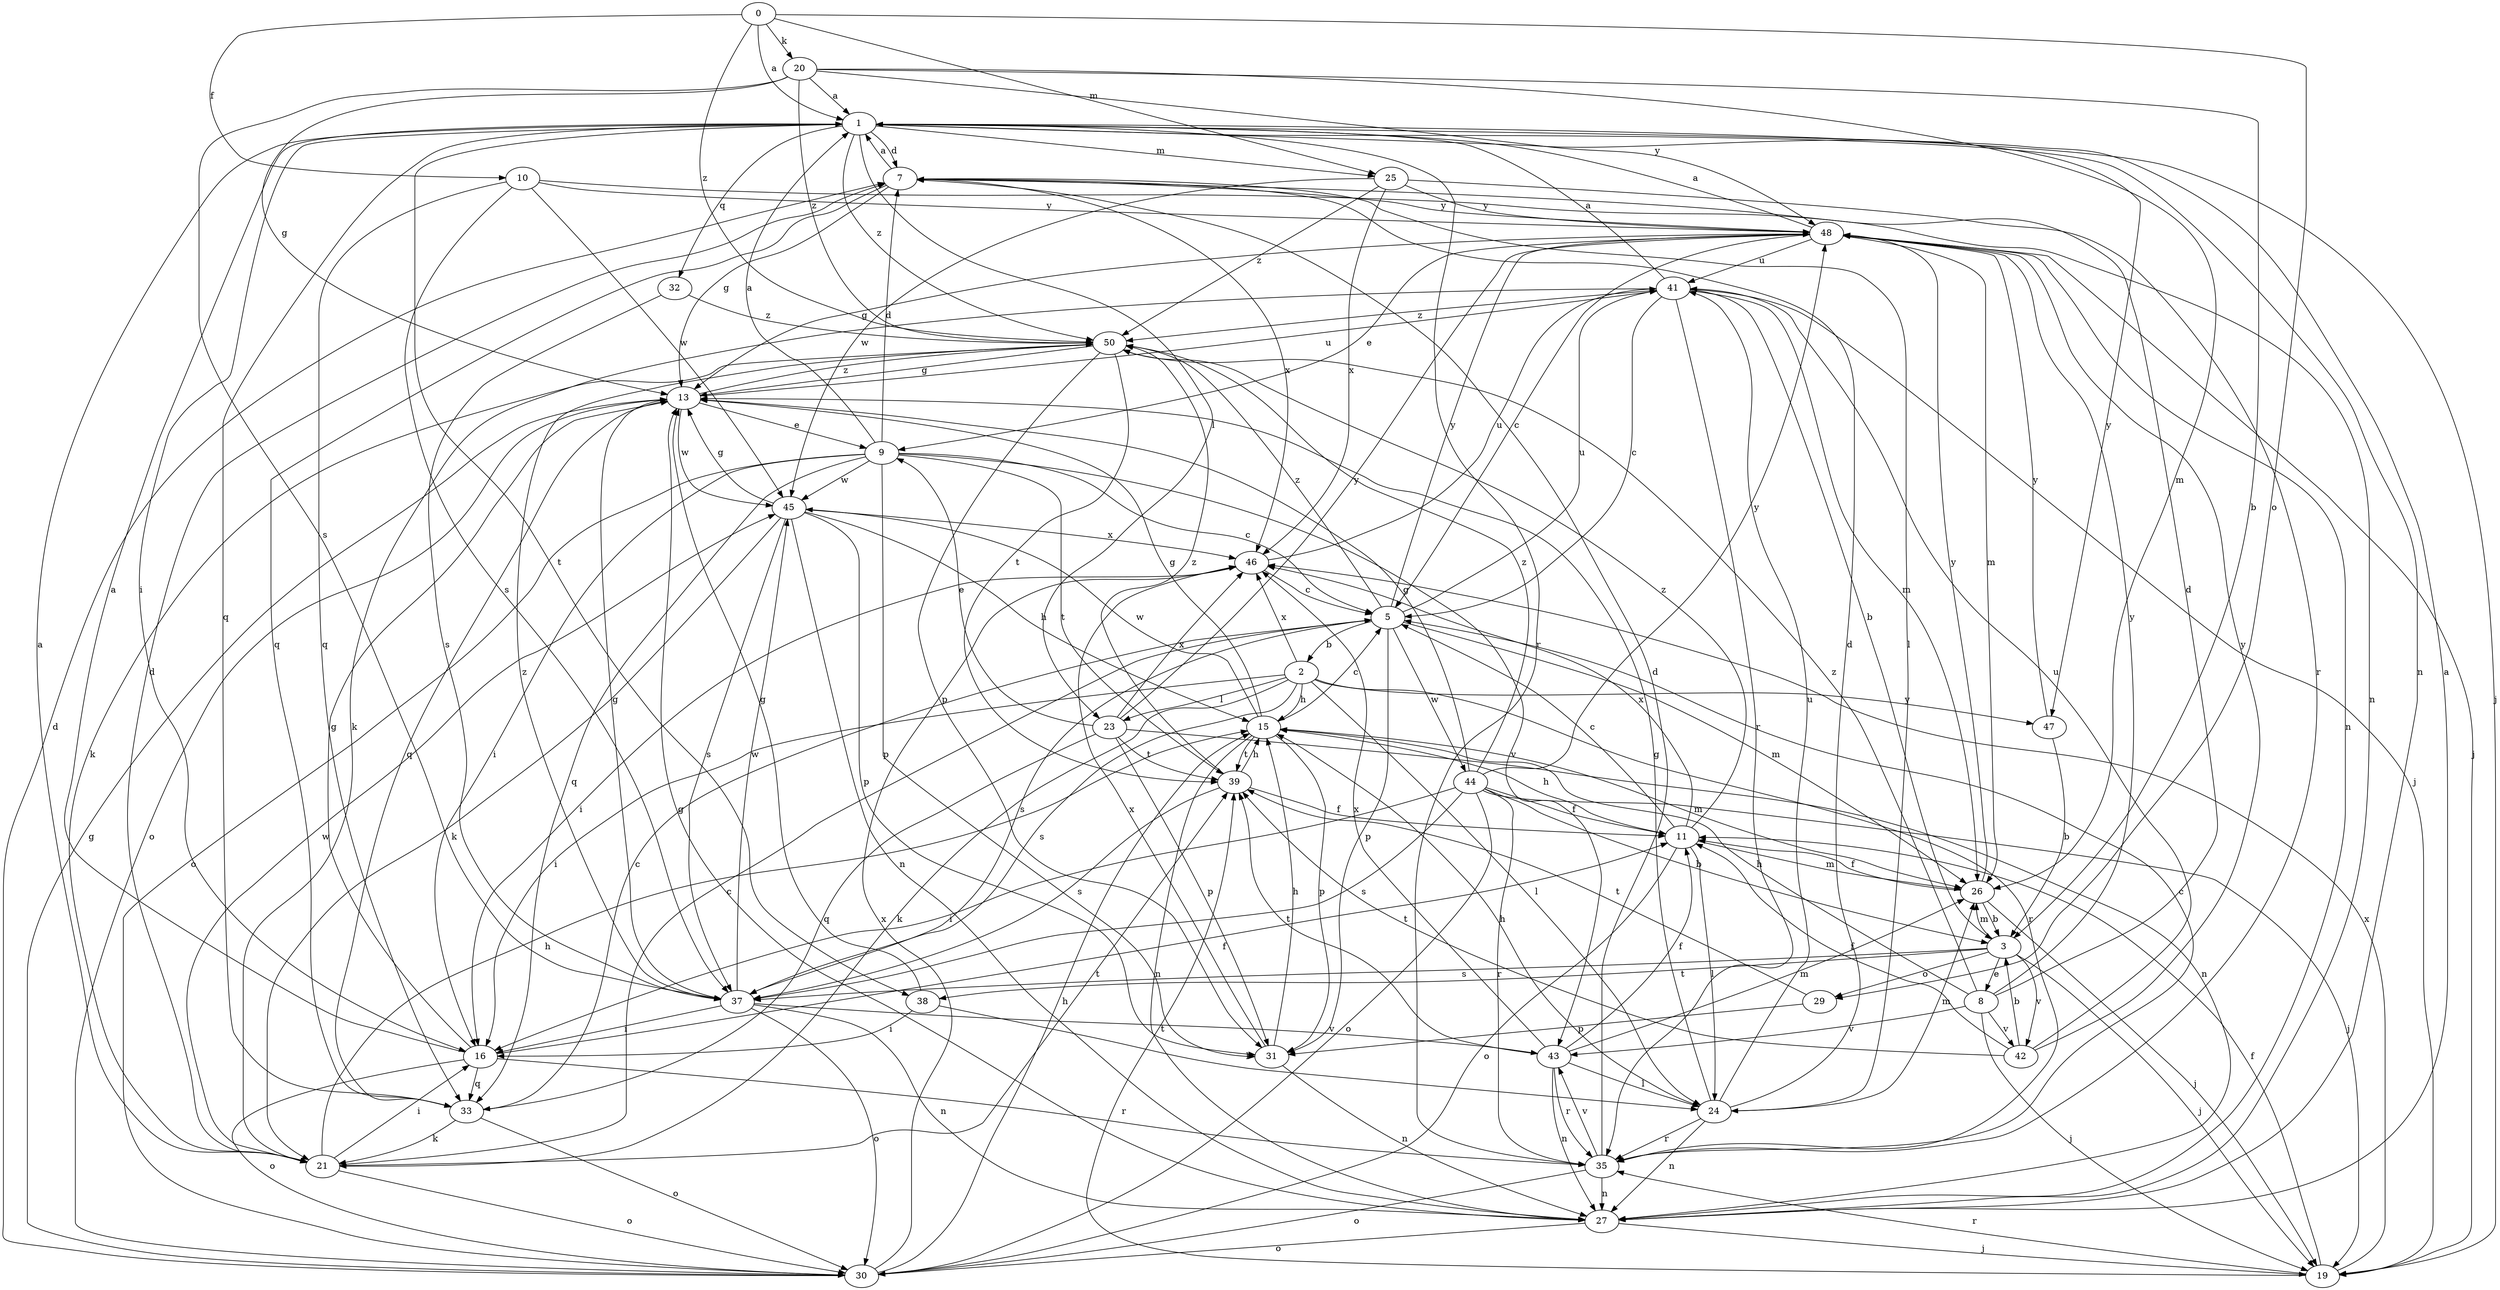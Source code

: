 strict digraph  {
0;
1;
2;
3;
5;
7;
8;
9;
10;
11;
13;
15;
16;
19;
20;
21;
23;
24;
25;
26;
27;
29;
30;
31;
32;
33;
35;
37;
38;
39;
41;
42;
43;
44;
45;
46;
47;
48;
50;
0 -> 1  [label=a];
0 -> 10  [label=f];
0 -> 20  [label=k];
0 -> 25  [label=m];
0 -> 29  [label=o];
0 -> 50  [label=z];
1 -> 7  [label=d];
1 -> 16  [label=i];
1 -> 19  [label=j];
1 -> 23  [label=l];
1 -> 25  [label=m];
1 -> 27  [label=n];
1 -> 32  [label=q];
1 -> 33  [label=q];
1 -> 35  [label=r];
1 -> 38  [label=t];
1 -> 47  [label=y];
1 -> 50  [label=z];
2 -> 15  [label=h];
2 -> 16  [label=i];
2 -> 21  [label=k];
2 -> 23  [label=l];
2 -> 24  [label=l];
2 -> 35  [label=r];
2 -> 37  [label=s];
2 -> 46  [label=x];
2 -> 47  [label=y];
3 -> 8  [label=e];
3 -> 19  [label=j];
3 -> 26  [label=m];
3 -> 29  [label=o];
3 -> 37  [label=s];
3 -> 38  [label=t];
3 -> 42  [label=v];
5 -> 2  [label=b];
5 -> 26  [label=m];
5 -> 31  [label=p];
5 -> 37  [label=s];
5 -> 41  [label=u];
5 -> 44  [label=w];
5 -> 48  [label=y];
5 -> 50  [label=z];
7 -> 1  [label=a];
7 -> 13  [label=g];
7 -> 24  [label=l];
7 -> 33  [label=q];
7 -> 46  [label=x];
7 -> 48  [label=y];
8 -> 7  [label=d];
8 -> 15  [label=h];
8 -> 19  [label=j];
8 -> 42  [label=v];
8 -> 43  [label=v];
8 -> 48  [label=y];
8 -> 50  [label=z];
9 -> 1  [label=a];
9 -> 5  [label=c];
9 -> 7  [label=d];
9 -> 16  [label=i];
9 -> 30  [label=o];
9 -> 31  [label=p];
9 -> 33  [label=q];
9 -> 39  [label=t];
9 -> 43  [label=v];
9 -> 45  [label=w];
10 -> 27  [label=n];
10 -> 33  [label=q];
10 -> 37  [label=s];
10 -> 45  [label=w];
10 -> 48  [label=y];
11 -> 5  [label=c];
11 -> 15  [label=h];
11 -> 24  [label=l];
11 -> 26  [label=m];
11 -> 30  [label=o];
11 -> 46  [label=x];
11 -> 50  [label=z];
13 -> 9  [label=e];
13 -> 30  [label=o];
13 -> 33  [label=q];
13 -> 41  [label=u];
13 -> 45  [label=w];
13 -> 50  [label=z];
15 -> 5  [label=c];
15 -> 13  [label=g];
15 -> 26  [label=m];
15 -> 27  [label=n];
15 -> 31  [label=p];
15 -> 39  [label=t];
15 -> 45  [label=w];
16 -> 1  [label=a];
16 -> 11  [label=f];
16 -> 13  [label=g];
16 -> 30  [label=o];
16 -> 33  [label=q];
16 -> 35  [label=r];
19 -> 11  [label=f];
19 -> 35  [label=r];
19 -> 39  [label=t];
19 -> 46  [label=x];
20 -> 1  [label=a];
20 -> 3  [label=b];
20 -> 13  [label=g];
20 -> 26  [label=m];
20 -> 37  [label=s];
20 -> 48  [label=y];
20 -> 50  [label=z];
21 -> 1  [label=a];
21 -> 5  [label=c];
21 -> 7  [label=d];
21 -> 15  [label=h];
21 -> 16  [label=i];
21 -> 30  [label=o];
21 -> 39  [label=t];
21 -> 45  [label=w];
23 -> 9  [label=e];
23 -> 27  [label=n];
23 -> 31  [label=p];
23 -> 33  [label=q];
23 -> 39  [label=t];
23 -> 46  [label=x];
23 -> 48  [label=y];
24 -> 7  [label=d];
24 -> 13  [label=g];
24 -> 15  [label=h];
24 -> 26  [label=m];
24 -> 27  [label=n];
24 -> 35  [label=r];
24 -> 41  [label=u];
25 -> 35  [label=r];
25 -> 45  [label=w];
25 -> 46  [label=x];
25 -> 48  [label=y];
25 -> 50  [label=z];
26 -> 3  [label=b];
26 -> 11  [label=f];
26 -> 19  [label=j];
26 -> 48  [label=y];
27 -> 1  [label=a];
27 -> 13  [label=g];
27 -> 19  [label=j];
27 -> 30  [label=o];
29 -> 31  [label=p];
29 -> 39  [label=t];
30 -> 7  [label=d];
30 -> 13  [label=g];
30 -> 15  [label=h];
30 -> 46  [label=x];
31 -> 15  [label=h];
31 -> 27  [label=n];
31 -> 46  [label=x];
32 -> 37  [label=s];
32 -> 50  [label=z];
33 -> 5  [label=c];
33 -> 21  [label=k];
33 -> 30  [label=o];
35 -> 5  [label=c];
35 -> 7  [label=d];
35 -> 27  [label=n];
35 -> 30  [label=o];
35 -> 43  [label=v];
37 -> 13  [label=g];
37 -> 16  [label=i];
37 -> 27  [label=n];
37 -> 30  [label=o];
37 -> 43  [label=v];
37 -> 45  [label=w];
37 -> 50  [label=z];
38 -> 13  [label=g];
38 -> 16  [label=i];
38 -> 24  [label=l];
39 -> 11  [label=f];
39 -> 15  [label=h];
39 -> 37  [label=s];
39 -> 50  [label=z];
41 -> 1  [label=a];
41 -> 3  [label=b];
41 -> 5  [label=c];
41 -> 19  [label=j];
41 -> 21  [label=k];
41 -> 26  [label=m];
41 -> 35  [label=r];
41 -> 50  [label=z];
42 -> 3  [label=b];
42 -> 11  [label=f];
42 -> 39  [label=t];
42 -> 41  [label=u];
42 -> 48  [label=y];
43 -> 11  [label=f];
43 -> 24  [label=l];
43 -> 26  [label=m];
43 -> 27  [label=n];
43 -> 35  [label=r];
43 -> 39  [label=t];
43 -> 46  [label=x];
44 -> 3  [label=b];
44 -> 11  [label=f];
44 -> 13  [label=g];
44 -> 16  [label=i];
44 -> 19  [label=j];
44 -> 30  [label=o];
44 -> 35  [label=r];
44 -> 37  [label=s];
44 -> 48  [label=y];
44 -> 50  [label=z];
45 -> 13  [label=g];
45 -> 15  [label=h];
45 -> 21  [label=k];
45 -> 27  [label=n];
45 -> 31  [label=p];
45 -> 37  [label=s];
45 -> 46  [label=x];
46 -> 5  [label=c];
46 -> 16  [label=i];
46 -> 41  [label=u];
47 -> 3  [label=b];
47 -> 48  [label=y];
48 -> 1  [label=a];
48 -> 5  [label=c];
48 -> 9  [label=e];
48 -> 13  [label=g];
48 -> 19  [label=j];
48 -> 26  [label=m];
48 -> 27  [label=n];
48 -> 41  [label=u];
50 -> 13  [label=g];
50 -> 21  [label=k];
50 -> 31  [label=p];
50 -> 39  [label=t];
}
